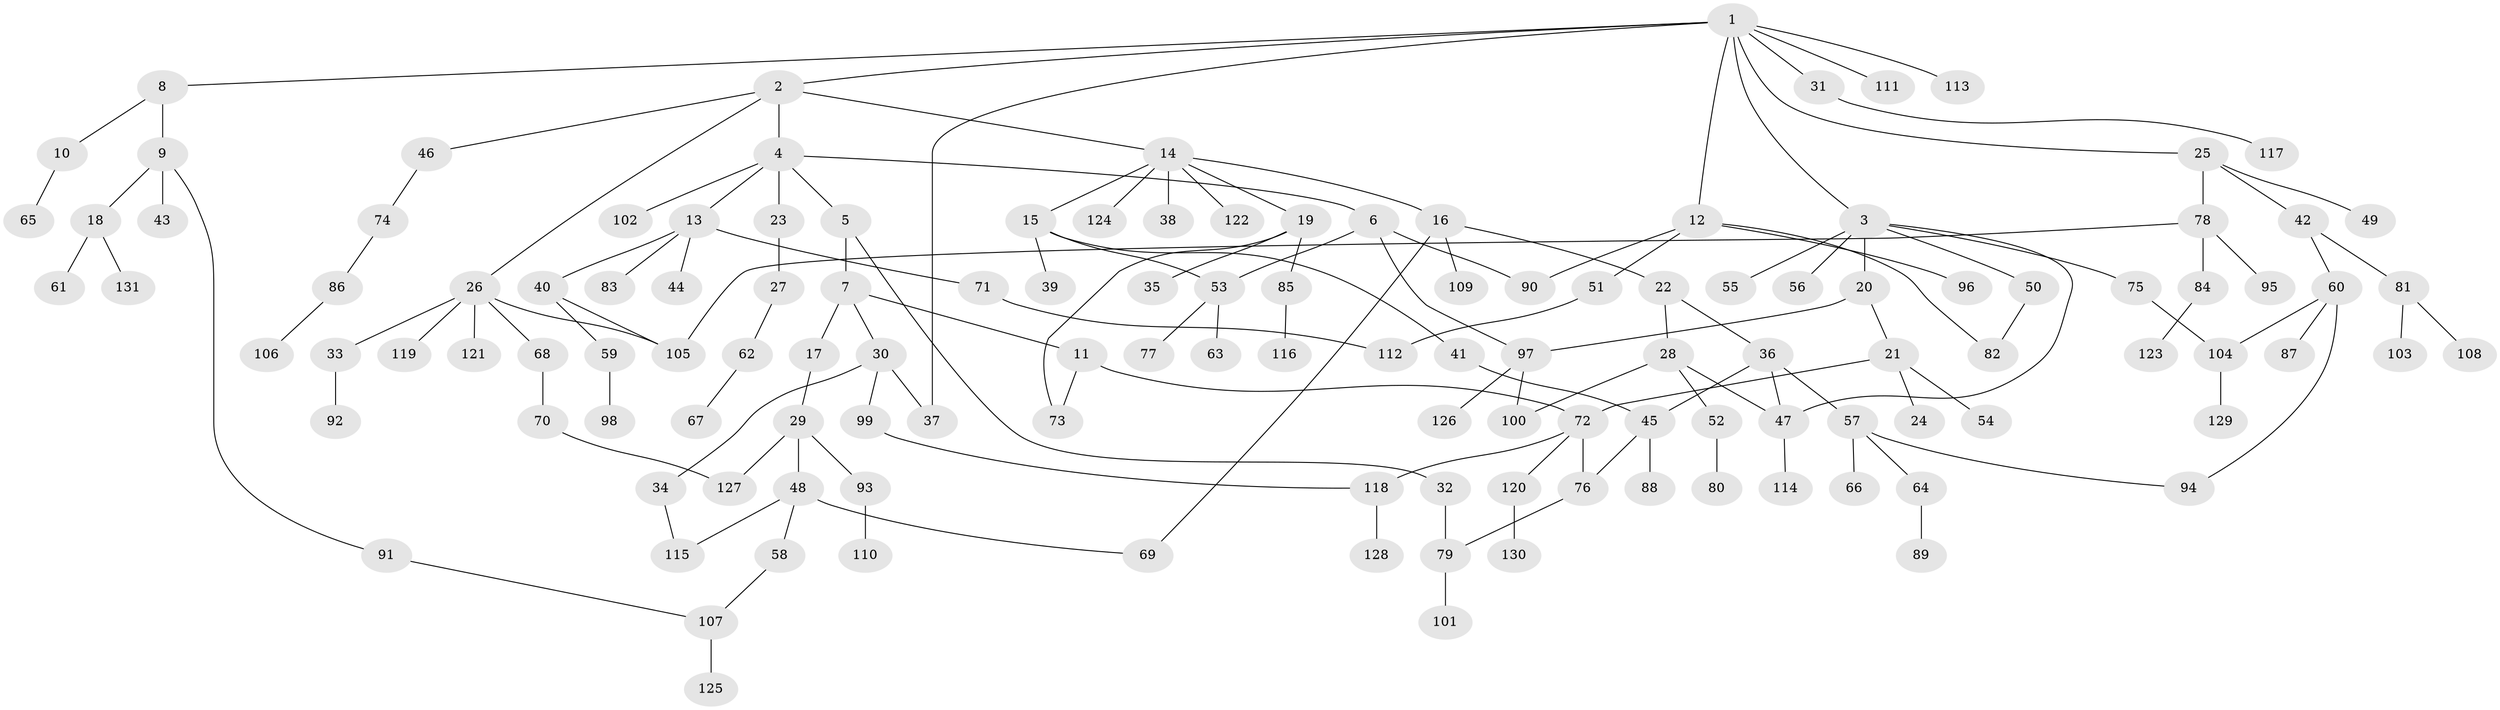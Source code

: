 // Generated by graph-tools (version 1.1) at 2025/01/03/09/25 03:01:08]
// undirected, 131 vertices, 153 edges
graph export_dot {
graph [start="1"]
  node [color=gray90,style=filled];
  1;
  2;
  3;
  4;
  5;
  6;
  7;
  8;
  9;
  10;
  11;
  12;
  13;
  14;
  15;
  16;
  17;
  18;
  19;
  20;
  21;
  22;
  23;
  24;
  25;
  26;
  27;
  28;
  29;
  30;
  31;
  32;
  33;
  34;
  35;
  36;
  37;
  38;
  39;
  40;
  41;
  42;
  43;
  44;
  45;
  46;
  47;
  48;
  49;
  50;
  51;
  52;
  53;
  54;
  55;
  56;
  57;
  58;
  59;
  60;
  61;
  62;
  63;
  64;
  65;
  66;
  67;
  68;
  69;
  70;
  71;
  72;
  73;
  74;
  75;
  76;
  77;
  78;
  79;
  80;
  81;
  82;
  83;
  84;
  85;
  86;
  87;
  88;
  89;
  90;
  91;
  92;
  93;
  94;
  95;
  96;
  97;
  98;
  99;
  100;
  101;
  102;
  103;
  104;
  105;
  106;
  107;
  108;
  109;
  110;
  111;
  112;
  113;
  114;
  115;
  116;
  117;
  118;
  119;
  120;
  121;
  122;
  123;
  124;
  125;
  126;
  127;
  128;
  129;
  130;
  131;
  1 -- 2;
  1 -- 3;
  1 -- 8;
  1 -- 12;
  1 -- 25;
  1 -- 31;
  1 -- 111;
  1 -- 113;
  1 -- 37;
  2 -- 4;
  2 -- 14;
  2 -- 26;
  2 -- 46;
  3 -- 20;
  3 -- 50;
  3 -- 55;
  3 -- 56;
  3 -- 75;
  3 -- 47;
  4 -- 5;
  4 -- 6;
  4 -- 13;
  4 -- 23;
  4 -- 102;
  5 -- 7;
  5 -- 32;
  6 -- 53;
  6 -- 97;
  6 -- 90;
  7 -- 11;
  7 -- 17;
  7 -- 30;
  8 -- 9;
  8 -- 10;
  9 -- 18;
  9 -- 43;
  9 -- 91;
  10 -- 65;
  11 -- 72;
  11 -- 73;
  12 -- 51;
  12 -- 90;
  12 -- 96;
  12 -- 82;
  13 -- 40;
  13 -- 44;
  13 -- 71;
  13 -- 83;
  14 -- 15;
  14 -- 16;
  14 -- 19;
  14 -- 38;
  14 -- 122;
  14 -- 124;
  15 -- 39;
  15 -- 41;
  15 -- 53;
  16 -- 22;
  16 -- 109;
  16 -- 69;
  17 -- 29;
  18 -- 61;
  18 -- 131;
  19 -- 35;
  19 -- 85;
  19 -- 73;
  20 -- 21;
  20 -- 97;
  21 -- 24;
  21 -- 54;
  21 -- 72;
  22 -- 28;
  22 -- 36;
  23 -- 27;
  25 -- 42;
  25 -- 49;
  25 -- 78;
  26 -- 33;
  26 -- 68;
  26 -- 119;
  26 -- 121;
  26 -- 105;
  27 -- 62;
  28 -- 47;
  28 -- 52;
  28 -- 100;
  29 -- 48;
  29 -- 93;
  29 -- 127;
  30 -- 34;
  30 -- 37;
  30 -- 99;
  31 -- 117;
  32 -- 79;
  33 -- 92;
  34 -- 115;
  36 -- 57;
  36 -- 45;
  36 -- 47;
  40 -- 59;
  40 -- 105;
  41 -- 45;
  42 -- 60;
  42 -- 81;
  45 -- 88;
  45 -- 76;
  46 -- 74;
  47 -- 114;
  48 -- 58;
  48 -- 69;
  48 -- 115;
  50 -- 82;
  51 -- 112;
  52 -- 80;
  53 -- 63;
  53 -- 77;
  57 -- 64;
  57 -- 66;
  57 -- 94;
  58 -- 107;
  59 -- 98;
  60 -- 87;
  60 -- 104;
  60 -- 94;
  62 -- 67;
  64 -- 89;
  68 -- 70;
  70 -- 127;
  71 -- 112;
  72 -- 76;
  72 -- 118;
  72 -- 120;
  74 -- 86;
  75 -- 104;
  76 -- 79;
  78 -- 84;
  78 -- 95;
  78 -- 105;
  79 -- 101;
  81 -- 103;
  81 -- 108;
  84 -- 123;
  85 -- 116;
  86 -- 106;
  91 -- 107;
  93 -- 110;
  97 -- 100;
  97 -- 126;
  99 -- 118;
  104 -- 129;
  107 -- 125;
  118 -- 128;
  120 -- 130;
}
